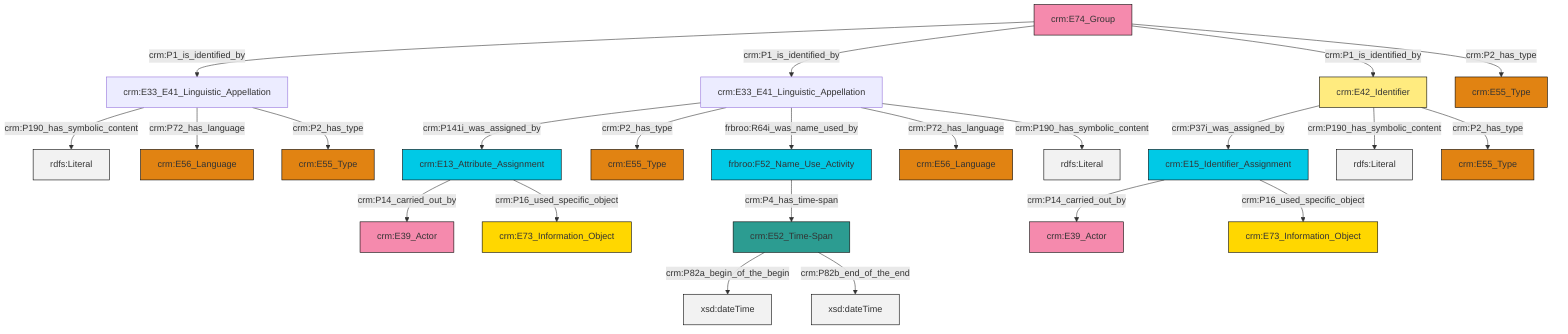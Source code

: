 graph TD
classDef Literal fill:#f2f2f2,stroke:#000000;
classDef CRM_Entity fill:#FFFFFF,stroke:#000000;
classDef Temporal_Entity fill:#00C9E6, stroke:#000000;
classDef Type fill:#E18312, stroke:#000000;
classDef Time-Span fill:#2C9C91, stroke:#000000;
classDef Appellation fill:#FFEB7F, stroke:#000000;
classDef Place fill:#008836, stroke:#000000;
classDef Persistent_Item fill:#B266B2, stroke:#000000;
classDef Conceptual_Object fill:#FFD700, stroke:#000000;
classDef Physical_Thing fill:#D2B48C, stroke:#000000;
classDef Actor fill:#f58aad, stroke:#000000;
classDef PC_Classes fill:#4ce600, stroke:#000000;
classDef Multi fill:#cccccc,stroke:#000000;

0["crm:E52_Time-Span"]:::Time-Span -->|crm:P82a_begin_of_the_begin| 1[xsd:dateTime]:::Literal
7["frbroo:F52_Name_Use_Activity"]:::Temporal_Entity -->|crm:P4_has_time-span| 0["crm:E52_Time-Span"]:::Time-Span
8["crm:E33_E41_Linguistic_Appellation"]:::Default -->|crm:P141i_was_assigned_by| 9["crm:E13_Attribute_Assignment"]:::Temporal_Entity
10["crm:E74_Group"]:::Actor -->|crm:P1_is_identified_by| 11["crm:E33_E41_Linguistic_Appellation"]:::Default
8["crm:E33_E41_Linguistic_Appellation"]:::Default -->|crm:P2_has_type| 12["crm:E55_Type"]:::Type
9["crm:E13_Attribute_Assignment"]:::Temporal_Entity -->|crm:P14_carried_out_by| 14["crm:E39_Actor"]:::Actor
16["crm:E15_Identifier_Assignment"]:::Temporal_Entity -->|crm:P14_carried_out_by| 17["crm:E39_Actor"]:::Actor
11["crm:E33_E41_Linguistic_Appellation"]:::Default -->|crm:P190_has_symbolic_content| 24[rdfs:Literal]:::Literal
11["crm:E33_E41_Linguistic_Appellation"]:::Default -->|crm:P72_has_language| 25["crm:E56_Language"]:::Type
10["crm:E74_Group"]:::Actor -->|crm:P1_is_identified_by| 8["crm:E33_E41_Linguistic_Appellation"]:::Default
22["crm:E42_Identifier"]:::Appellation -->|crm:P37i_was_assigned_by| 16["crm:E15_Identifier_Assignment"]:::Temporal_Entity
10["crm:E74_Group"]:::Actor -->|crm:P1_is_identified_by| 22["crm:E42_Identifier"]:::Appellation
10["crm:E74_Group"]:::Actor -->|crm:P2_has_type| 3["crm:E55_Type"]:::Type
16["crm:E15_Identifier_Assignment"]:::Temporal_Entity -->|crm:P16_used_specific_object| 5["crm:E73_Information_Object"]:::Conceptual_Object
8["crm:E33_E41_Linguistic_Appellation"]:::Default -->|frbroo:R64i_was_name_used_by| 7["frbroo:F52_Name_Use_Activity"]:::Temporal_Entity
9["crm:E13_Attribute_Assignment"]:::Temporal_Entity -->|crm:P16_used_specific_object| 34["crm:E73_Information_Object"]:::Conceptual_Object
22["crm:E42_Identifier"]:::Appellation -->|crm:P190_has_symbolic_content| 39[rdfs:Literal]:::Literal
22["crm:E42_Identifier"]:::Appellation -->|crm:P2_has_type| 26["crm:E55_Type"]:::Type
11["crm:E33_E41_Linguistic_Appellation"]:::Default -->|crm:P2_has_type| 20["crm:E55_Type"]:::Type
0["crm:E52_Time-Span"]:::Time-Span -->|crm:P82b_end_of_the_end| 40[xsd:dateTime]:::Literal
8["crm:E33_E41_Linguistic_Appellation"]:::Default -->|crm:P72_has_language| 28["crm:E56_Language"]:::Type
8["crm:E33_E41_Linguistic_Appellation"]:::Default -->|crm:P190_has_symbolic_content| 41[rdfs:Literal]:::Literal